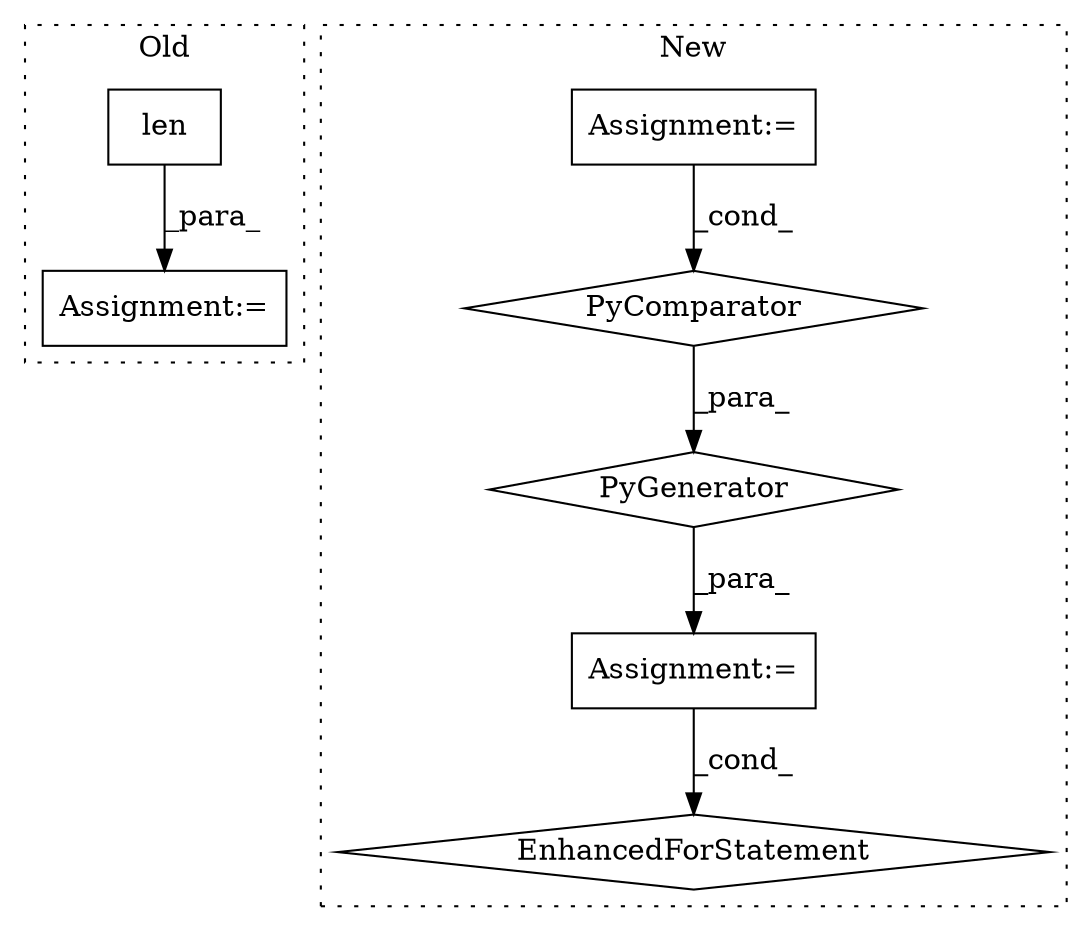 digraph G {
subgraph cluster0 {
1 [label="len" a="32" s="5051,5084" l="4,1" shape="box"];
6 [label="Assignment:=" a="7" s="5050" l="1" shape="box"];
label = "Old";
style="dotted";
}
subgraph cluster1 {
2 [label="PyGenerator" a="107" s="6625" l="107" shape="diamond"];
3 [label="PyComparator" a="113" s="6705" l="21" shape="diamond"];
4 [label="Assignment:=" a="7" s="6705" l="21" shape="box"];
5 [label="Assignment:=" a="7" s="6611" l="1" shape="box"];
7 [label="EnhancedForStatement" a="70" s="7054,7138" l="72,2" shape="diamond"];
label = "New";
style="dotted";
}
1 -> 6 [label="_para_"];
2 -> 5 [label="_para_"];
3 -> 2 [label="_para_"];
4 -> 3 [label="_cond_"];
5 -> 7 [label="_cond_"];
}
